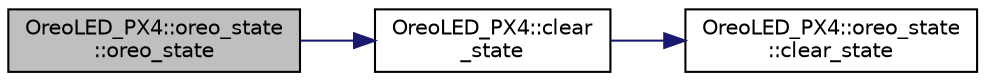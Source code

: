 digraph "OreoLED_PX4::oreo_state::oreo_state"
{
 // INTERACTIVE_SVG=YES
  edge [fontname="Helvetica",fontsize="10",labelfontname="Helvetica",labelfontsize="10"];
  node [fontname="Helvetica",fontsize="10",shape=record];
  rankdir="LR";
  Node1 [label="OreoLED_PX4::oreo_state\l::oreo_state",height=0.2,width=0.4,color="black", fillcolor="grey75", style="filled", fontcolor="black"];
  Node1 -> Node2 [color="midnightblue",fontsize="10",style="solid",fontname="Helvetica"];
  Node2 [label="OreoLED_PX4::clear\l_state",height=0.2,width=0.4,color="black", fillcolor="white", style="filled",URL="$classOreoLED__PX4.html#aafa0e9ee898bc853b4860a2c201d4e77"];
  Node2 -> Node3 [color="midnightblue",fontsize="10",style="solid",fontname="Helvetica"];
  Node3 [label="OreoLED_PX4::oreo_state\l::clear_state",height=0.2,width=0.4,color="black", fillcolor="white", style="filled",URL="$structOreoLED__PX4_1_1oreo__state.html#abc37426b4e17082e9ab96456c32a9950"];
}
